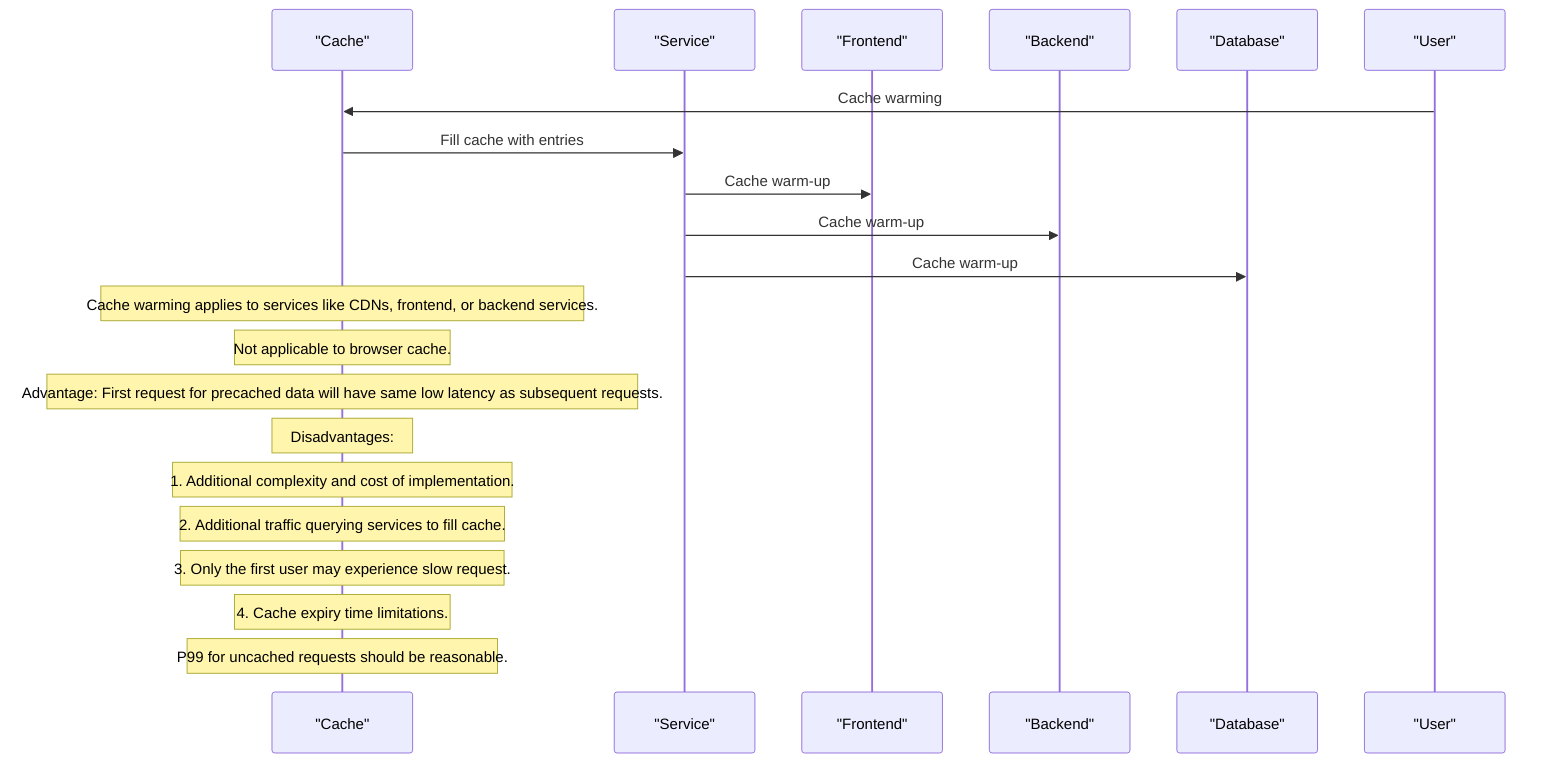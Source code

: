 sequenceDiagram
    participant Cache as "Cache"
    participant Service as "Service"
    participant Frontend as "Frontend"
    participant Backend as "Backend"
    participant Database as "Database"
    participant User as "User"

    User->>Cache: Cache warming
    Cache->>Service: Fill cache with entries
    Service->>Frontend: Cache warm-up
    Service->>Backend: Cache warm-up
    Service->>Database: Cache warm-up
    Note over Cache: Cache warming applies to services like CDNs, frontend, or backend services.
    Note over Cache: Not applicable to browser cache.
    Note over Cache: Advantage: First request for precached data will have same low latency as subsequent requests.
    Note over Cache: Disadvantages:
    Note over Cache: 1. Additional complexity and cost of implementation.
    Note over Cache: 2. Additional traffic querying services to fill cache.
    Note over Cache: 3. Only the first user may experience slow request.
    Note over Cache: 4. Cache expiry time limitations.
    Note over Cache: P99 for uncached requests should be reasonable.